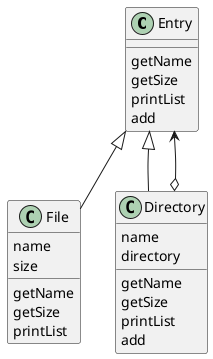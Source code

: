 @startuml

class Entry {
    {method} getName
    {method} getSize
    {method} printList
    {method} add
}

class File {
    name
    size
    {method} getName
    {method} getSize
    {method} printList
}

class Directory {
    name
    directory
    {method} getName
    {method} getSize
    {method} printList
    {method} add
}

Entry <|-- File
Entry <|-- Directory
Entry <--o Directory

@enduml